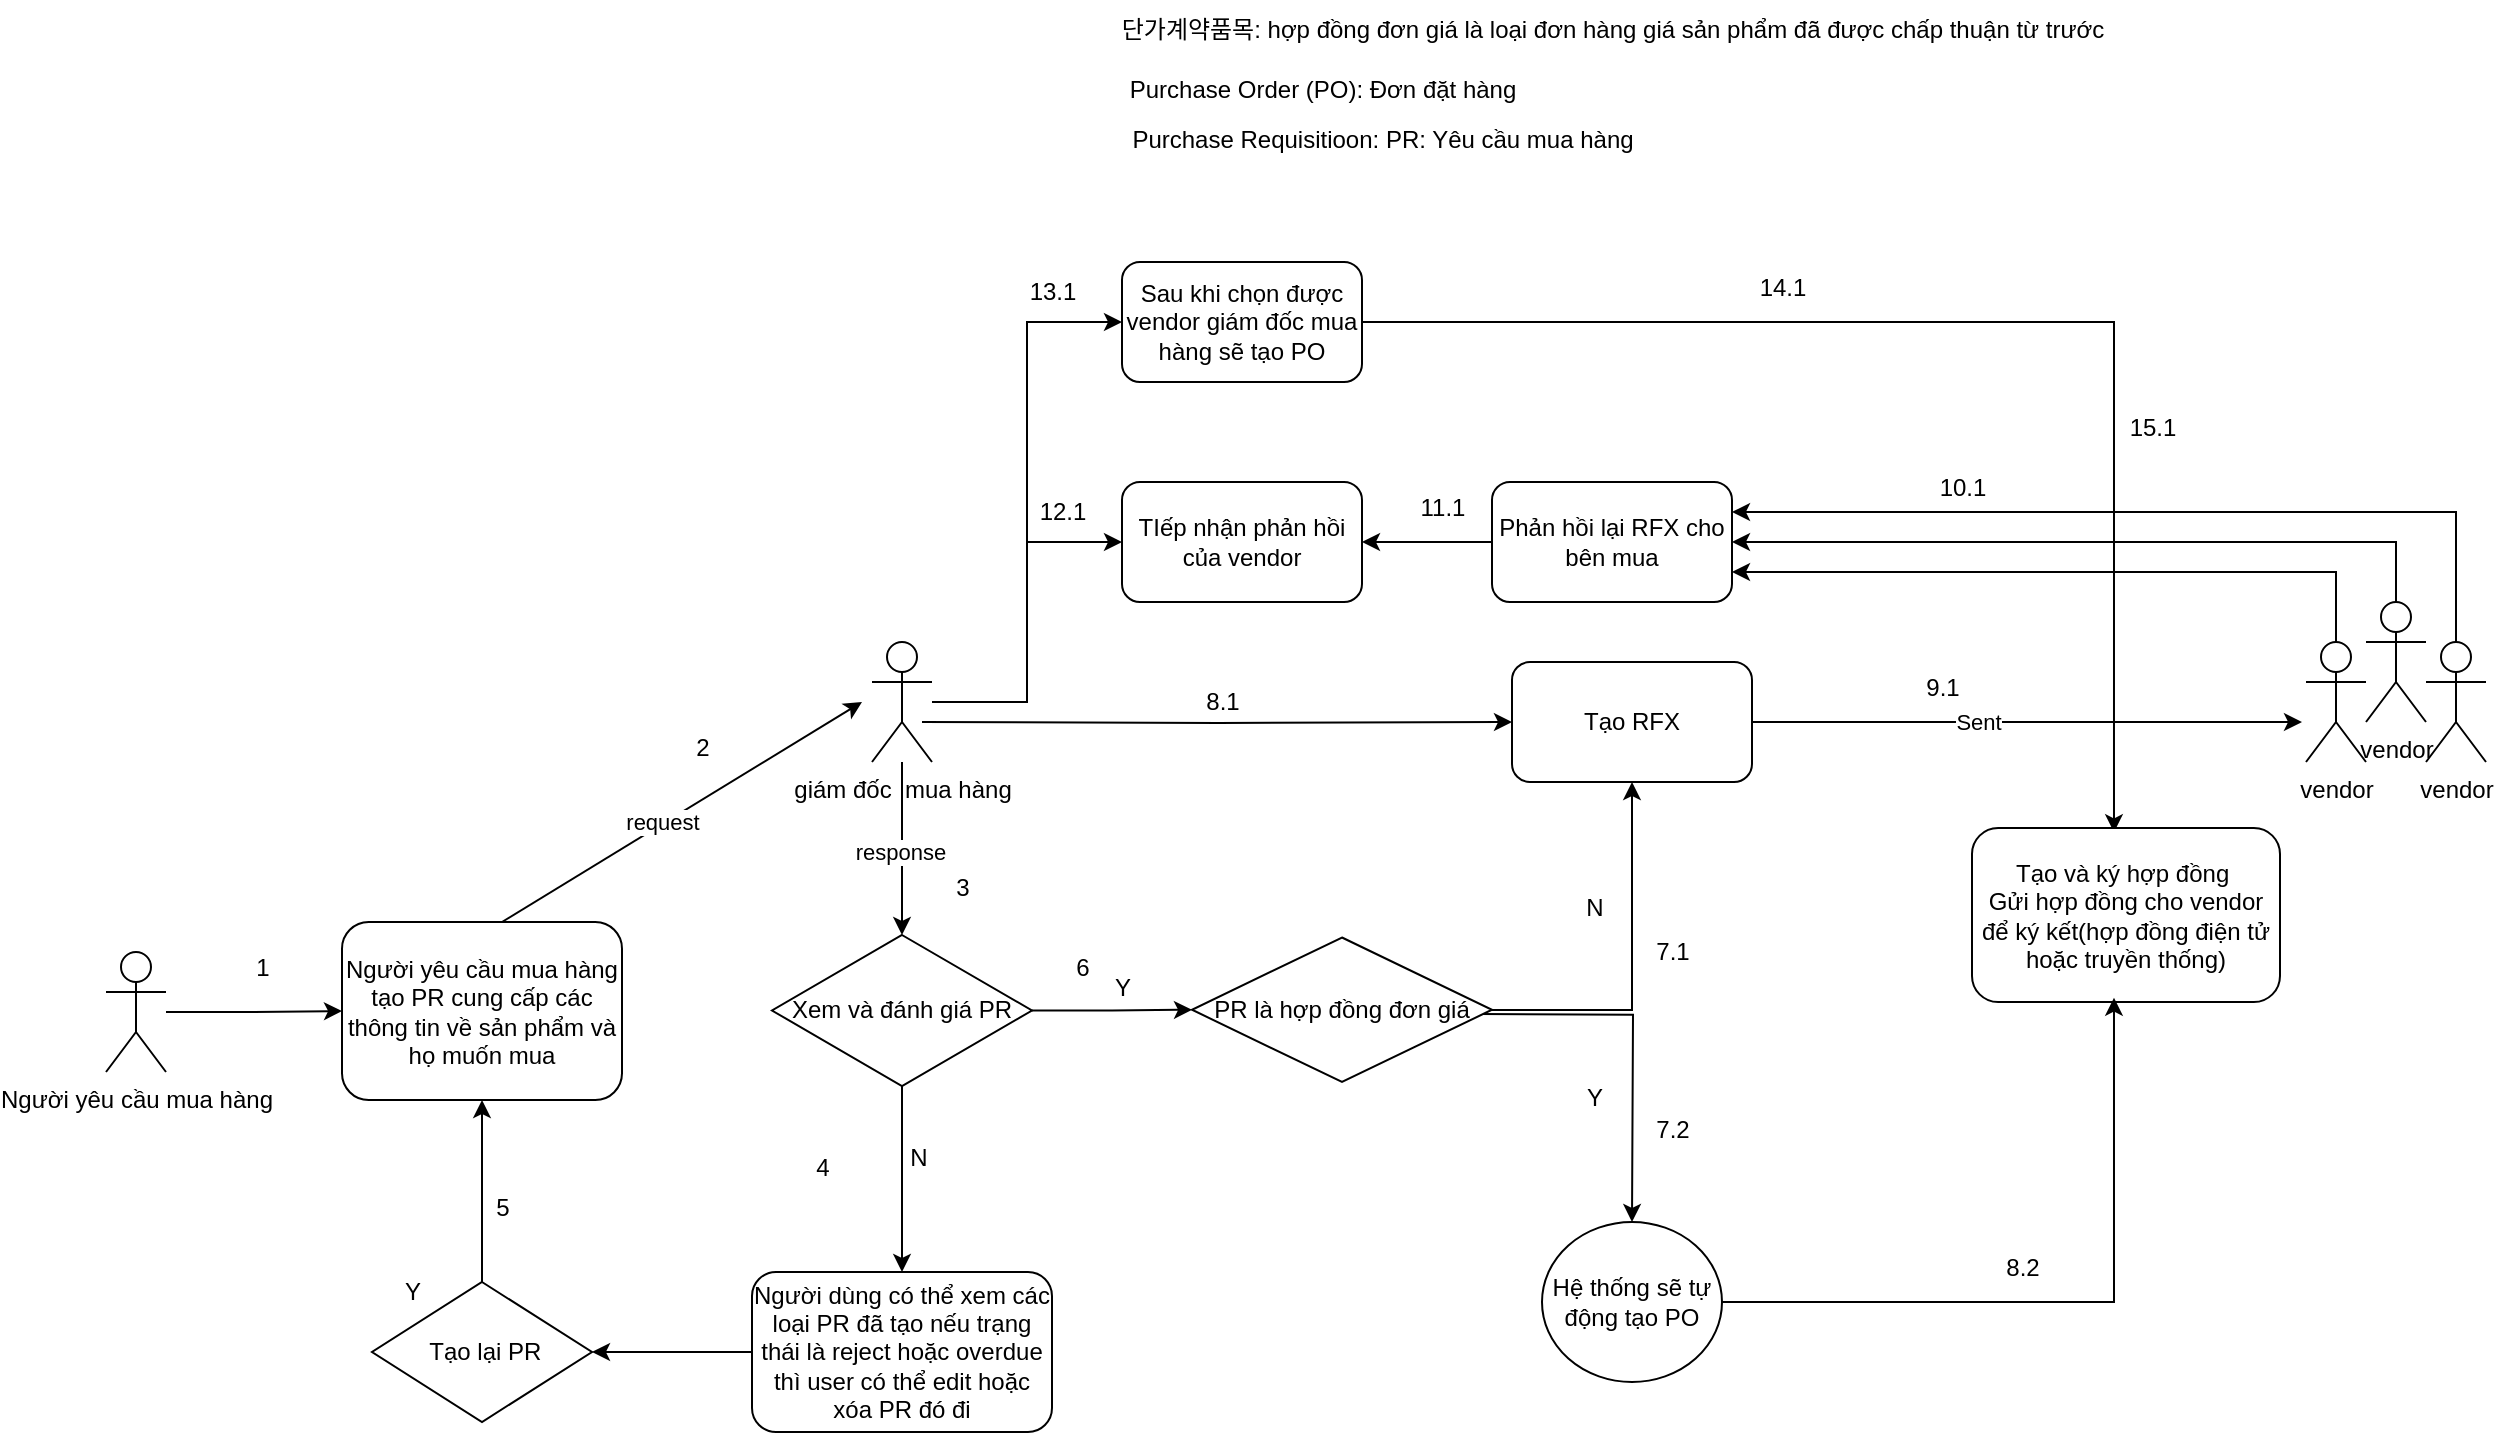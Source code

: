 <mxfile version="27.0.5">
  <diagram name="Page-1" id="6Nr-SPmM6WJ2EuIhr-W5">
    <mxGraphModel dx="3080" dy="1946" grid="1" gridSize="10" guides="1" tooltips="1" connect="1" arrows="1" fold="1" page="1" pageScale="1" pageWidth="827" pageHeight="1169" math="0" shadow="0">
      <root>
        <mxCell id="0" />
        <mxCell id="1" parent="0" />
        <mxCell id="yooK8LwU4qN5jC1jcqoQ-6" style="edgeStyle=orthogonalEdgeStyle;rounded=0;orthogonalLoop=1;jettySize=auto;html=1;entryX=0;entryY=0.5;entryDx=0;entryDy=0;" edge="1" parent="1" source="yooK8LwU4qN5jC1jcqoQ-1" target="yooK8LwU4qN5jC1jcqoQ-5">
          <mxGeometry relative="1" as="geometry" />
        </mxCell>
        <mxCell id="yooK8LwU4qN5jC1jcqoQ-1" value="Người yêu cầu mua hàng" style="shape=umlActor;verticalLabelPosition=bottom;verticalAlign=top;html=1;outlineConnect=0;" vertex="1" parent="1">
          <mxGeometry x="-798" y="175" width="30" height="60" as="geometry" />
        </mxCell>
        <mxCell id="yooK8LwU4qN5jC1jcqoQ-5" value="Người yêu cầu mua hàng tạo PR cung cấp các thông tin về sản phẩm và họ muốn mua" style="rounded=1;whiteSpace=wrap;html=1;" vertex="1" parent="1">
          <mxGeometry x="-680" y="160" width="140" height="89" as="geometry" />
        </mxCell>
        <mxCell id="yooK8LwU4qN5jC1jcqoQ-54" style="edgeStyle=orthogonalEdgeStyle;rounded=0;orthogonalLoop=1;jettySize=auto;html=1;entryX=0;entryY=0.5;entryDx=0;entryDy=0;" edge="1" parent="1" target="yooK8LwU4qN5jC1jcqoQ-52">
          <mxGeometry relative="1" as="geometry">
            <mxPoint x="-390" y="60" as="sourcePoint" />
          </mxGeometry>
        </mxCell>
        <mxCell id="yooK8LwU4qN5jC1jcqoQ-71" style="edgeStyle=orthogonalEdgeStyle;rounded=0;orthogonalLoop=1;jettySize=auto;html=1;entryX=0;entryY=0.5;entryDx=0;entryDy=0;" edge="1" parent="1" source="yooK8LwU4qN5jC1jcqoQ-12" target="yooK8LwU4qN5jC1jcqoQ-66">
          <mxGeometry relative="1" as="geometry" />
        </mxCell>
        <mxCell id="yooK8LwU4qN5jC1jcqoQ-73" style="edgeStyle=orthogonalEdgeStyle;rounded=0;orthogonalLoop=1;jettySize=auto;html=1;entryX=0;entryY=0.5;entryDx=0;entryDy=0;" edge="1" parent="1" source="yooK8LwU4qN5jC1jcqoQ-12" target="yooK8LwU4qN5jC1jcqoQ-72">
          <mxGeometry relative="1" as="geometry" />
        </mxCell>
        <mxCell id="yooK8LwU4qN5jC1jcqoQ-12" value="giám đốc&amp;nbsp; mua hàng" style="shape=umlActor;verticalLabelPosition=bottom;verticalAlign=top;html=1;outlineConnect=0;" vertex="1" parent="1">
          <mxGeometry x="-415" y="20" width="30" height="60" as="geometry" />
        </mxCell>
        <mxCell id="yooK8LwU4qN5jC1jcqoQ-14" value="" style="endArrow=classic;html=1;rounded=0;" edge="1" parent="1">
          <mxGeometry width="50" height="50" relative="1" as="geometry">
            <mxPoint x="-600" y="160" as="sourcePoint" />
            <mxPoint x="-420" y="50" as="targetPoint" />
          </mxGeometry>
        </mxCell>
        <mxCell id="yooK8LwU4qN5jC1jcqoQ-21" value="request" style="edgeLabel;html=1;align=center;verticalAlign=middle;resizable=0;points=[];" vertex="1" connectable="0" parent="yooK8LwU4qN5jC1jcqoQ-14">
          <mxGeometry x="-0.107" y="1" relative="1" as="geometry">
            <mxPoint as="offset" />
          </mxGeometry>
        </mxCell>
        <mxCell id="yooK8LwU4qN5jC1jcqoQ-18" style="edgeStyle=orthogonalEdgeStyle;rounded=0;orthogonalLoop=1;jettySize=auto;html=1;entryX=0.5;entryY=0;entryDx=0;entryDy=0;" edge="1" parent="1" source="yooK8LwU4qN5jC1jcqoQ-12" target="yooK8LwU4qN5jC1jcqoQ-20">
          <mxGeometry relative="1" as="geometry">
            <mxPoint x="-400" y="150" as="targetPoint" />
          </mxGeometry>
        </mxCell>
        <mxCell id="yooK8LwU4qN5jC1jcqoQ-22" value="response" style="edgeLabel;html=1;align=center;verticalAlign=middle;resizable=0;points=[];" vertex="1" connectable="0" parent="yooK8LwU4qN5jC1jcqoQ-18">
          <mxGeometry x="0.029" y="-1" relative="1" as="geometry">
            <mxPoint as="offset" />
          </mxGeometry>
        </mxCell>
        <mxCell id="yooK8LwU4qN5jC1jcqoQ-24" style="edgeStyle=orthogonalEdgeStyle;rounded=0;orthogonalLoop=1;jettySize=auto;html=1;entryX=0;entryY=0.5;entryDx=0;entryDy=0;" edge="1" parent="1" source="yooK8LwU4qN5jC1jcqoQ-20" target="yooK8LwU4qN5jC1jcqoQ-28">
          <mxGeometry relative="1" as="geometry">
            <mxPoint x="-230" y="204.25" as="targetPoint" />
          </mxGeometry>
        </mxCell>
        <mxCell id="yooK8LwU4qN5jC1jcqoQ-26" style="edgeStyle=orthogonalEdgeStyle;rounded=0;orthogonalLoop=1;jettySize=auto;html=1;entryX=0.5;entryY=0;entryDx=0;entryDy=0;" edge="1" parent="1" source="yooK8LwU4qN5jC1jcqoQ-20" target="yooK8LwU4qN5jC1jcqoQ-33">
          <mxGeometry relative="1" as="geometry">
            <mxPoint x="-400" y="320" as="targetPoint" />
          </mxGeometry>
        </mxCell>
        <mxCell id="yooK8LwU4qN5jC1jcqoQ-20" value="Xem và đánh giá PR" style="rhombus;whiteSpace=wrap;html=1;" vertex="1" parent="1">
          <mxGeometry x="-465" y="166.5" width="130" height="75.5" as="geometry" />
        </mxCell>
        <mxCell id="yooK8LwU4qN5jC1jcqoQ-25" value="Y" style="text;html=1;align=center;verticalAlign=middle;resizable=0;points=[];autosize=1;strokeColor=none;fillColor=none;" vertex="1" parent="1">
          <mxGeometry x="-305" y="178" width="30" height="30" as="geometry" />
        </mxCell>
        <mxCell id="yooK8LwU4qN5jC1jcqoQ-27" value="N" style="text;html=1;align=center;verticalAlign=middle;resizable=0;points=[];autosize=1;strokeColor=none;fillColor=none;" vertex="1" parent="1">
          <mxGeometry x="-407" y="263" width="30" height="30" as="geometry" />
        </mxCell>
        <mxCell id="yooK8LwU4qN5jC1jcqoQ-29" style="edgeStyle=orthogonalEdgeStyle;rounded=0;orthogonalLoop=1;jettySize=auto;html=1;" edge="1" parent="1">
          <mxGeometry relative="1" as="geometry">
            <mxPoint x="-35" y="310" as="targetPoint" />
            <mxPoint x="-135.297" y="205.917" as="sourcePoint" />
          </mxGeometry>
        </mxCell>
        <mxCell id="yooK8LwU4qN5jC1jcqoQ-31" style="edgeStyle=orthogonalEdgeStyle;rounded=0;orthogonalLoop=1;jettySize=auto;html=1;entryX=0.5;entryY=1;entryDx=0;entryDy=0;" edge="1" parent="1" source="yooK8LwU4qN5jC1jcqoQ-28" target="yooK8LwU4qN5jC1jcqoQ-52">
          <mxGeometry relative="1" as="geometry">
            <mxPoint x="-30" y="148" as="targetPoint" />
          </mxGeometry>
        </mxCell>
        <mxCell id="yooK8LwU4qN5jC1jcqoQ-28" value="PR là hợp đồng đơn giá" style="rhombus;whiteSpace=wrap;html=1;" vertex="1" parent="1">
          <mxGeometry x="-255" y="167.75" width="150" height="72.25" as="geometry" />
        </mxCell>
        <mxCell id="yooK8LwU4qN5jC1jcqoQ-30" value="Y" style="text;html=1;align=center;verticalAlign=middle;resizable=0;points=[];autosize=1;strokeColor=none;fillColor=none;" vertex="1" parent="1">
          <mxGeometry x="-69" y="233" width="30" height="30" as="geometry" />
        </mxCell>
        <mxCell id="yooK8LwU4qN5jC1jcqoQ-32" value="N" style="text;html=1;align=center;verticalAlign=middle;resizable=0;points=[];autosize=1;strokeColor=none;fillColor=none;" vertex="1" parent="1">
          <mxGeometry x="-69" y="137.75" width="30" height="30" as="geometry" />
        </mxCell>
        <mxCell id="yooK8LwU4qN5jC1jcqoQ-36" style="edgeStyle=orthogonalEdgeStyle;rounded=0;orthogonalLoop=1;jettySize=auto;html=1;exitX=0;exitY=0.5;exitDx=0;exitDy=0;entryX=1;entryY=0.5;entryDx=0;entryDy=0;" edge="1" parent="1" source="yooK8LwU4qN5jC1jcqoQ-33" target="yooK8LwU4qN5jC1jcqoQ-35">
          <mxGeometry relative="1" as="geometry" />
        </mxCell>
        <mxCell id="yooK8LwU4qN5jC1jcqoQ-33" value="Người dùng có thể xem các loại PR đã tạo nếu trạng thái là reject hoặc overdue thì user có thể edit hoặc xóa PR đó đi" style="rounded=1;whiteSpace=wrap;html=1;" vertex="1" parent="1">
          <mxGeometry x="-475" y="335" width="150" height="80" as="geometry" />
        </mxCell>
        <mxCell id="yooK8LwU4qN5jC1jcqoQ-37" style="edgeStyle=orthogonalEdgeStyle;rounded=0;orthogonalLoop=1;jettySize=auto;html=1;entryX=0.5;entryY=1;entryDx=0;entryDy=0;" edge="1" parent="1" source="yooK8LwU4qN5jC1jcqoQ-35" target="yooK8LwU4qN5jC1jcqoQ-5">
          <mxGeometry relative="1" as="geometry" />
        </mxCell>
        <mxCell id="yooK8LwU4qN5jC1jcqoQ-35" value="&amp;nbsp;Tạo lại PR" style="rhombus;whiteSpace=wrap;html=1;" vertex="1" parent="1">
          <mxGeometry x="-665" y="340" width="110" height="70" as="geometry" />
        </mxCell>
        <mxCell id="yooK8LwU4qN5jC1jcqoQ-38" value="Y" style="text;html=1;align=center;verticalAlign=middle;resizable=0;points=[];autosize=1;strokeColor=none;fillColor=none;" vertex="1" parent="1">
          <mxGeometry x="-660" y="330" width="30" height="30" as="geometry" />
        </mxCell>
        <mxCell id="yooK8LwU4qN5jC1jcqoQ-39" value="단가계약품목: hợp đồng đơn giá là loại đơn hàng giá sản phẩm đã được chấp thuận từ trước" style="text;html=1;align=center;verticalAlign=middle;resizable=0;points=[];autosize=1;strokeColor=none;fillColor=none;" vertex="1" parent="1">
          <mxGeometry x="-300" y="-301" width="510" height="30" as="geometry" />
        </mxCell>
        <mxCell id="yooK8LwU4qN5jC1jcqoQ-41" value="Hệ thống sẽ tự động tạo PO" style="ellipse;whiteSpace=wrap;html=1;" vertex="1" parent="1">
          <mxGeometry x="-80" y="310" width="90" height="80" as="geometry" />
        </mxCell>
        <mxCell id="yooK8LwU4qN5jC1jcqoQ-61" style="edgeStyle=orthogonalEdgeStyle;rounded=0;orthogonalLoop=1;jettySize=auto;html=1;exitX=0.5;exitY=0;exitDx=0;exitDy=0;exitPerimeter=0;entryX=1;entryY=0.75;entryDx=0;entryDy=0;" edge="1" parent="1" source="yooK8LwU4qN5jC1jcqoQ-43" target="yooK8LwU4qN5jC1jcqoQ-60">
          <mxGeometry relative="1" as="geometry">
            <mxPoint x="30" y="-60" as="targetPoint" />
          </mxGeometry>
        </mxCell>
        <mxCell id="yooK8LwU4qN5jC1jcqoQ-43" value="vendor" style="shape=umlActor;verticalLabelPosition=bottom;verticalAlign=top;html=1;outlineConnect=0;" vertex="1" parent="1">
          <mxGeometry x="302" y="20" width="30" height="60" as="geometry" />
        </mxCell>
        <mxCell id="yooK8LwU4qN5jC1jcqoQ-47" value="" style="endArrow=classic;html=1;rounded=0;exitX=1;exitY=0.5;exitDx=0;exitDy=0;" edge="1" parent="1" source="yooK8LwU4qN5jC1jcqoQ-52">
          <mxGeometry width="50" height="50" relative="1" as="geometry">
            <mxPoint x="75" y="131.62" as="sourcePoint" />
            <mxPoint x="300" y="60" as="targetPoint" />
          </mxGeometry>
        </mxCell>
        <mxCell id="yooK8LwU4qN5jC1jcqoQ-56" value="Sent" style="edgeLabel;html=1;align=center;verticalAlign=middle;resizable=0;points=[];" vertex="1" connectable="0" parent="yooK8LwU4qN5jC1jcqoQ-47">
          <mxGeometry x="-0.177" relative="1" as="geometry">
            <mxPoint as="offset" />
          </mxGeometry>
        </mxCell>
        <mxCell id="yooK8LwU4qN5jC1jcqoQ-52" value="Tạo RFX" style="rounded=1;whiteSpace=wrap;html=1;" vertex="1" parent="1">
          <mxGeometry x="-95" y="30" width="120" height="60" as="geometry" />
        </mxCell>
        <mxCell id="yooK8LwU4qN5jC1jcqoQ-64" style="edgeStyle=orthogonalEdgeStyle;rounded=0;orthogonalLoop=1;jettySize=auto;html=1;entryX=1;entryY=0.5;entryDx=0;entryDy=0;exitX=0.5;exitY=0;exitDx=0;exitDy=0;exitPerimeter=0;" edge="1" parent="1" source="yooK8LwU4qN5jC1jcqoQ-57" target="yooK8LwU4qN5jC1jcqoQ-60">
          <mxGeometry relative="1" as="geometry" />
        </mxCell>
        <mxCell id="yooK8LwU4qN5jC1jcqoQ-57" value="vendor" style="shape=umlActor;verticalLabelPosition=bottom;verticalAlign=top;html=1;outlineConnect=0;" vertex="1" parent="1">
          <mxGeometry x="332" width="30" height="60" as="geometry" />
        </mxCell>
        <mxCell id="yooK8LwU4qN5jC1jcqoQ-65" style="edgeStyle=orthogonalEdgeStyle;rounded=0;orthogonalLoop=1;jettySize=auto;html=1;entryX=1;entryY=0.25;entryDx=0;entryDy=0;exitX=0.5;exitY=0;exitDx=0;exitDy=0;exitPerimeter=0;" edge="1" parent="1" source="yooK8LwU4qN5jC1jcqoQ-59" target="yooK8LwU4qN5jC1jcqoQ-60">
          <mxGeometry relative="1" as="geometry" />
        </mxCell>
        <mxCell id="yooK8LwU4qN5jC1jcqoQ-59" value="vendor" style="shape=umlActor;verticalLabelPosition=bottom;verticalAlign=top;html=1;outlineConnect=0;" vertex="1" parent="1">
          <mxGeometry x="362" y="20" width="30" height="60" as="geometry" />
        </mxCell>
        <mxCell id="yooK8LwU4qN5jC1jcqoQ-70" style="edgeStyle=orthogonalEdgeStyle;rounded=0;orthogonalLoop=1;jettySize=auto;html=1;entryX=1;entryY=0.5;entryDx=0;entryDy=0;" edge="1" parent="1" source="yooK8LwU4qN5jC1jcqoQ-60" target="yooK8LwU4qN5jC1jcqoQ-66">
          <mxGeometry relative="1" as="geometry" />
        </mxCell>
        <mxCell id="yooK8LwU4qN5jC1jcqoQ-60" value="Phản hồi lại RFX cho bên mua" style="rounded=1;whiteSpace=wrap;html=1;" vertex="1" parent="1">
          <mxGeometry x="-105" y="-60" width="120" height="60" as="geometry" />
        </mxCell>
        <mxCell id="yooK8LwU4qN5jC1jcqoQ-66" value="TIếp nhận phản hồi của vendor" style="rounded=1;whiteSpace=wrap;html=1;" vertex="1" parent="1">
          <mxGeometry x="-290" y="-60" width="120" height="60" as="geometry" />
        </mxCell>
        <mxCell id="yooK8LwU4qN5jC1jcqoQ-100" style="edgeStyle=orthogonalEdgeStyle;rounded=0;orthogonalLoop=1;jettySize=auto;html=1;entryX=0.461;entryY=0.025;entryDx=0;entryDy=0;entryPerimeter=0;" edge="1" parent="1" source="yooK8LwU4qN5jC1jcqoQ-72" target="yooK8LwU4qN5jC1jcqoQ-92">
          <mxGeometry relative="1" as="geometry">
            <mxPoint x="450" y="100" as="targetPoint" />
          </mxGeometry>
        </mxCell>
        <mxCell id="yooK8LwU4qN5jC1jcqoQ-72" value="Sau khi chọn được vendor giám đốc mua hàng sẽ tạo PO" style="rounded=1;whiteSpace=wrap;html=1;" vertex="1" parent="1">
          <mxGeometry x="-290" y="-170" width="120" height="60" as="geometry" />
        </mxCell>
        <mxCell id="yooK8LwU4qN5jC1jcqoQ-75" value="1" style="text;html=1;align=center;verticalAlign=middle;resizable=0;points=[];autosize=1;strokeColor=none;fillColor=none;" vertex="1" parent="1">
          <mxGeometry x="-735" y="168" width="30" height="30" as="geometry" />
        </mxCell>
        <mxCell id="yooK8LwU4qN5jC1jcqoQ-76" value="2" style="text;html=1;align=center;verticalAlign=middle;resizable=0;points=[];autosize=1;strokeColor=none;fillColor=none;" vertex="1" parent="1">
          <mxGeometry x="-515" y="58" width="30" height="30" as="geometry" />
        </mxCell>
        <mxCell id="yooK8LwU4qN5jC1jcqoQ-77" value="3" style="text;html=1;align=center;verticalAlign=middle;resizable=0;points=[];autosize=1;strokeColor=none;fillColor=none;" vertex="1" parent="1">
          <mxGeometry x="-385" y="128" width="30" height="30" as="geometry" />
        </mxCell>
        <mxCell id="yooK8LwU4qN5jC1jcqoQ-78" value="4" style="text;html=1;align=center;verticalAlign=middle;resizable=0;points=[];autosize=1;strokeColor=none;fillColor=none;" vertex="1" parent="1">
          <mxGeometry x="-455" y="268" width="30" height="30" as="geometry" />
        </mxCell>
        <mxCell id="yooK8LwU4qN5jC1jcqoQ-79" value="5" style="text;html=1;align=center;verticalAlign=middle;resizable=0;points=[];autosize=1;strokeColor=none;fillColor=none;" vertex="1" parent="1">
          <mxGeometry x="-615" y="288" width="30" height="30" as="geometry" />
        </mxCell>
        <mxCell id="yooK8LwU4qN5jC1jcqoQ-80" value="6" style="text;html=1;align=center;verticalAlign=middle;resizable=0;points=[];autosize=1;strokeColor=none;fillColor=none;" vertex="1" parent="1">
          <mxGeometry x="-325" y="168" width="30" height="30" as="geometry" />
        </mxCell>
        <mxCell id="yooK8LwU4qN5jC1jcqoQ-81" value="7.1" style="text;html=1;align=center;verticalAlign=middle;resizable=0;points=[];autosize=1;strokeColor=none;fillColor=none;" vertex="1" parent="1">
          <mxGeometry x="-35" y="160" width="40" height="30" as="geometry" />
        </mxCell>
        <mxCell id="yooK8LwU4qN5jC1jcqoQ-82" value="8.1" style="text;html=1;align=center;verticalAlign=middle;resizable=0;points=[];autosize=1;strokeColor=none;fillColor=none;" vertex="1" parent="1">
          <mxGeometry x="-260" y="35" width="40" height="30" as="geometry" />
        </mxCell>
        <mxCell id="yooK8LwU4qN5jC1jcqoQ-83" value="9.1" style="text;html=1;align=center;verticalAlign=middle;resizable=0;points=[];autosize=1;strokeColor=none;fillColor=none;" vertex="1" parent="1">
          <mxGeometry x="100" y="28" width="40" height="30" as="geometry" />
        </mxCell>
        <mxCell id="yooK8LwU4qN5jC1jcqoQ-84" value="10.1" style="text;html=1;align=center;verticalAlign=middle;resizable=0;points=[];autosize=1;strokeColor=none;fillColor=none;" vertex="1" parent="1">
          <mxGeometry x="105" y="-72" width="50" height="30" as="geometry" />
        </mxCell>
        <mxCell id="yooK8LwU4qN5jC1jcqoQ-85" value="11.1" style="text;html=1;align=center;verticalAlign=middle;resizable=0;points=[];autosize=1;strokeColor=none;fillColor=none;" vertex="1" parent="1">
          <mxGeometry x="-155" y="-62" width="50" height="30" as="geometry" />
        </mxCell>
        <mxCell id="yooK8LwU4qN5jC1jcqoQ-87" value="12.1" style="text;html=1;align=center;verticalAlign=middle;resizable=0;points=[];autosize=1;strokeColor=none;fillColor=none;" vertex="1" parent="1">
          <mxGeometry x="-345" y="-60" width="50" height="30" as="geometry" />
        </mxCell>
        <mxCell id="yooK8LwU4qN5jC1jcqoQ-89" value="13.1" style="text;html=1;align=center;verticalAlign=middle;resizable=0;points=[];autosize=1;strokeColor=none;fillColor=none;" vertex="1" parent="1">
          <mxGeometry x="-350" y="-170" width="50" height="30" as="geometry" />
        </mxCell>
        <mxCell id="yooK8LwU4qN5jC1jcqoQ-90" value="Purchase Order (PO): Đơn đặt hàng" style="text;html=1;align=center;verticalAlign=middle;resizable=0;points=[];autosize=1;strokeColor=none;fillColor=none;" vertex="1" parent="1">
          <mxGeometry x="-300" y="-271" width="220" height="30" as="geometry" />
        </mxCell>
        <mxCell id="yooK8LwU4qN5jC1jcqoQ-91" value="Purchase Requisitioon: PR: Yêu cầu mua hàng" style="text;html=1;align=center;verticalAlign=middle;resizable=0;points=[];autosize=1;strokeColor=none;fillColor=none;" vertex="1" parent="1">
          <mxGeometry x="-295" y="-246" width="270" height="30" as="geometry" />
        </mxCell>
        <mxCell id="yooK8LwU4qN5jC1jcqoQ-92" value="Tạo và ký hợp đồng&amp;nbsp;&lt;div&gt;Gửi hợp đồng cho vendor để ký kết(hợp đồng điện tử hoặc truyền thống)&lt;/div&gt;" style="rounded=1;whiteSpace=wrap;html=1;" vertex="1" parent="1">
          <mxGeometry x="135" y="113" width="154" height="87" as="geometry" />
        </mxCell>
        <mxCell id="yooK8LwU4qN5jC1jcqoQ-99" style="edgeStyle=orthogonalEdgeStyle;rounded=0;orthogonalLoop=1;jettySize=auto;html=1;entryX=0.461;entryY=0.975;entryDx=0;entryDy=0;entryPerimeter=0;" edge="1" parent="1" source="yooK8LwU4qN5jC1jcqoQ-41" target="yooK8LwU4qN5jC1jcqoQ-92">
          <mxGeometry relative="1" as="geometry" />
        </mxCell>
        <mxCell id="yooK8LwU4qN5jC1jcqoQ-101" value="14.1" style="text;html=1;align=center;verticalAlign=middle;resizable=0;points=[];autosize=1;strokeColor=none;fillColor=none;" vertex="1" parent="1">
          <mxGeometry x="15" y="-172" width="50" height="30" as="geometry" />
        </mxCell>
        <mxCell id="yooK8LwU4qN5jC1jcqoQ-102" value="7.2" style="text;html=1;align=center;verticalAlign=middle;resizable=0;points=[];autosize=1;strokeColor=none;fillColor=none;" vertex="1" parent="1">
          <mxGeometry x="-35" y="249" width="40" height="30" as="geometry" />
        </mxCell>
        <mxCell id="yooK8LwU4qN5jC1jcqoQ-104" value="15.1" style="text;html=1;align=center;verticalAlign=middle;resizable=0;points=[];autosize=1;strokeColor=none;fillColor=none;" vertex="1" parent="1">
          <mxGeometry x="200" y="-102" width="50" height="30" as="geometry" />
        </mxCell>
        <mxCell id="yooK8LwU4qN5jC1jcqoQ-105" value="8.2" style="text;html=1;align=center;verticalAlign=middle;resizable=0;points=[];autosize=1;strokeColor=none;fillColor=none;" vertex="1" parent="1">
          <mxGeometry x="140" y="318" width="40" height="30" as="geometry" />
        </mxCell>
      </root>
    </mxGraphModel>
  </diagram>
</mxfile>
